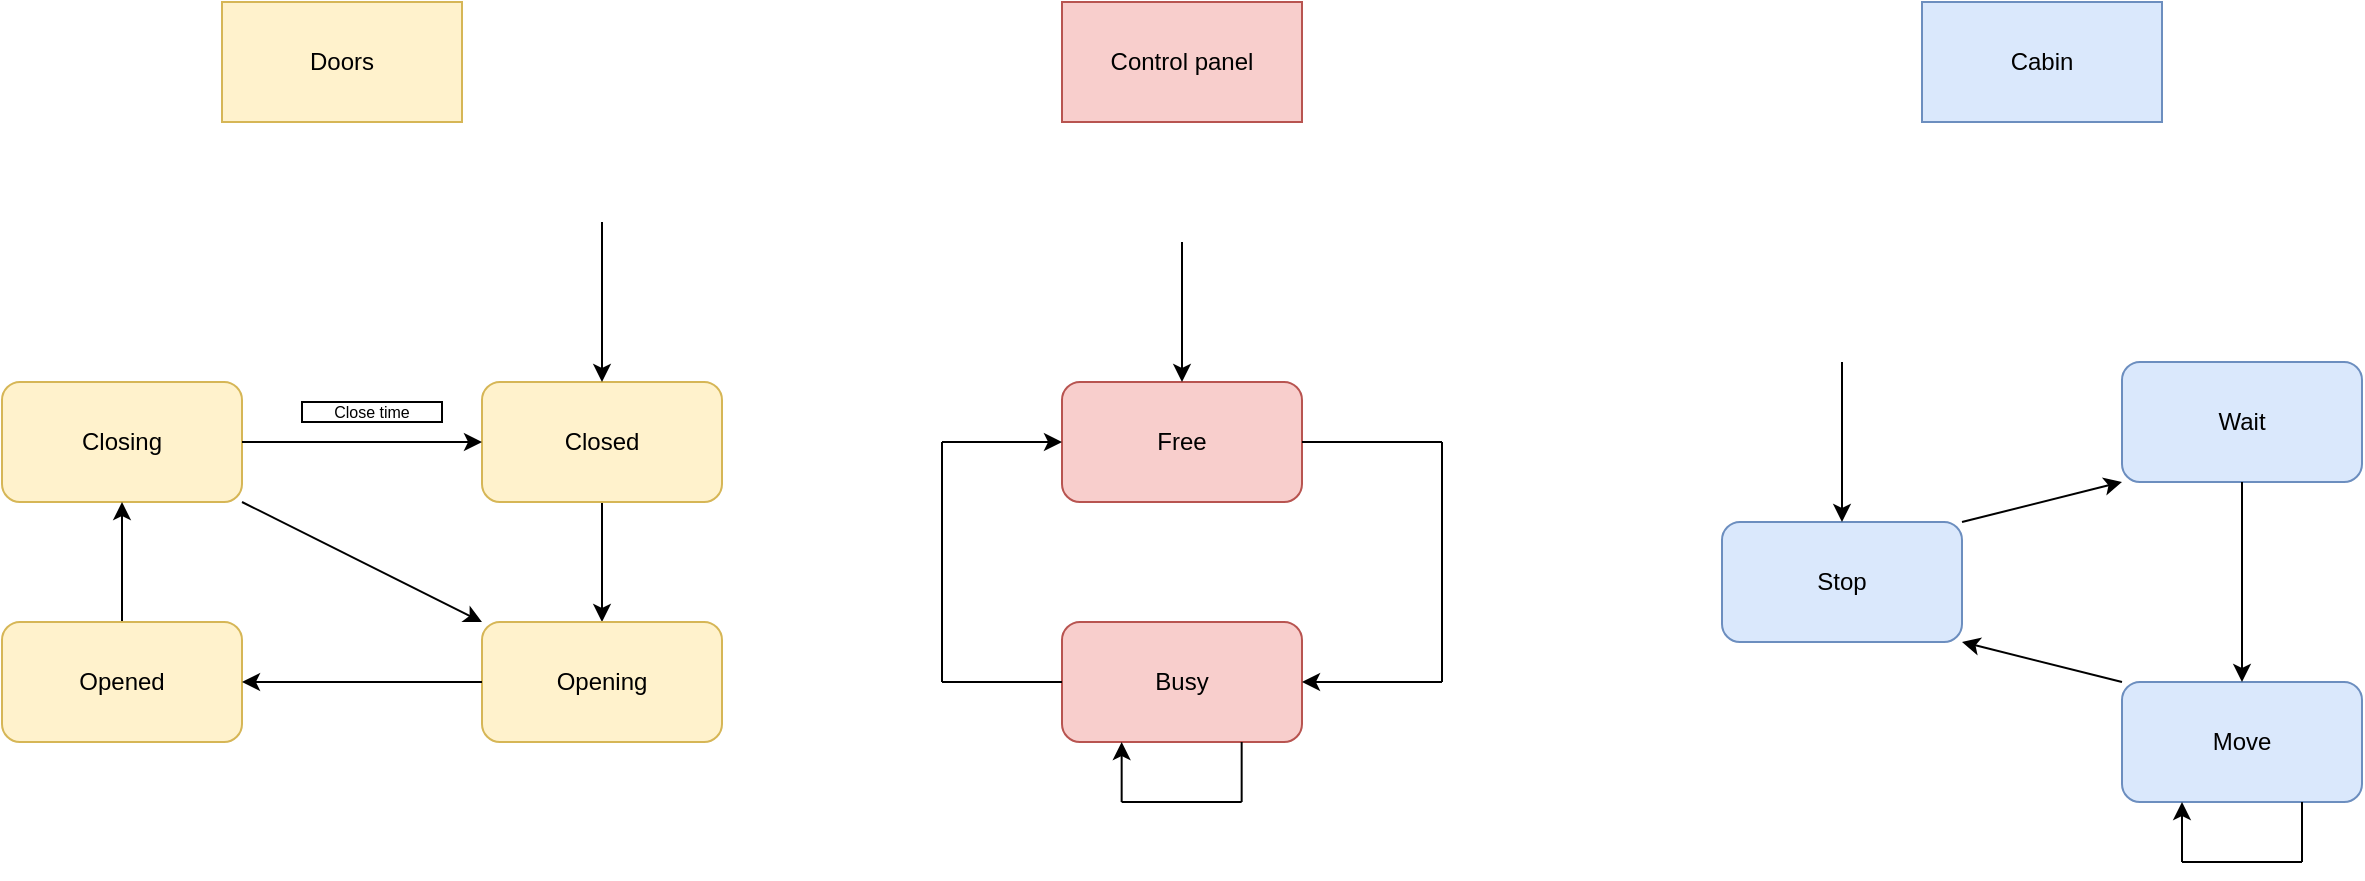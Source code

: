 <mxfile version="14.6.13" type="device"><diagram id="uR50BVNHS9KCbq3Rx2K3" name="Page-1"><mxGraphModel dx="1280" dy="818" grid="1" gridSize="10" guides="1" tooltips="1" connect="1" arrows="1" fold="1" page="1" pageScale="1" pageWidth="827" pageHeight="1169" math="0" shadow="0"><root><mxCell id="0"/><mxCell id="1" parent="0"/><mxCell id="VYMk_JnG8NWpzpE99tjq-1" value="Closing" style="rounded=1;whiteSpace=wrap;html=1;fillColor=#fff2cc;strokeColor=#d6b656;" parent="1" vertex="1"><mxGeometry x="120" y="450" width="120" height="60" as="geometry"/></mxCell><mxCell id="VYMk_JnG8NWpzpE99tjq-7" value="" style="edgeStyle=orthogonalEdgeStyle;rounded=0;orthogonalLoop=1;jettySize=auto;html=1;" parent="1" source="VYMk_JnG8NWpzpE99tjq-2" target="VYMk_JnG8NWpzpE99tjq-4" edge="1"><mxGeometry relative="1" as="geometry"/></mxCell><mxCell id="VYMk_JnG8NWpzpE99tjq-2" value="Closed" style="rounded=1;whiteSpace=wrap;html=1;fillColor=#fff2cc;strokeColor=#d6b656;" parent="1" vertex="1"><mxGeometry x="360" y="450" width="120" height="60" as="geometry"/></mxCell><mxCell id="VYMk_JnG8NWpzpE99tjq-9" value="" style="edgeStyle=orthogonalEdgeStyle;rounded=0;orthogonalLoop=1;jettySize=auto;html=1;" parent="1" source="VYMk_JnG8NWpzpE99tjq-3" target="VYMk_JnG8NWpzpE99tjq-1" edge="1"><mxGeometry relative="1" as="geometry"/></mxCell><mxCell id="VYMk_JnG8NWpzpE99tjq-3" value="Opened" style="rounded=1;whiteSpace=wrap;html=1;fillColor=#fff2cc;strokeColor=#d6b656;" parent="1" vertex="1"><mxGeometry x="120" y="570" width="120" height="60" as="geometry"/></mxCell><mxCell id="VYMk_JnG8NWpzpE99tjq-4" value="Opening" style="rounded=1;whiteSpace=wrap;html=1;fillColor=#fff2cc;strokeColor=#d6b656;" parent="1" vertex="1"><mxGeometry x="360" y="570" width="120" height="60" as="geometry"/></mxCell><mxCell id="VYMk_JnG8NWpzpE99tjq-5" value="" style="endArrow=classic;html=1;entryX=0;entryY=0.5;entryDx=0;entryDy=0;" parent="1" target="VYMk_JnG8NWpzpE99tjq-2" edge="1"><mxGeometry width="50" height="50" relative="1" as="geometry"><mxPoint x="240" y="480" as="sourcePoint"/><mxPoint x="290" y="430" as="targetPoint"/></mxGeometry></mxCell><mxCell id="VYMk_JnG8NWpzpE99tjq-8" value="" style="endArrow=classic;html=1;entryX=1;entryY=0.5;entryDx=0;entryDy=0;" parent="1" source="VYMk_JnG8NWpzpE99tjq-4" target="VYMk_JnG8NWpzpE99tjq-3" edge="1"><mxGeometry width="50" height="50" relative="1" as="geometry"><mxPoint x="280" y="770" as="sourcePoint"/><mxPoint x="330" y="720" as="targetPoint"/></mxGeometry></mxCell><mxCell id="VYMk_JnG8NWpzpE99tjq-10" value="" style="endArrow=classic;html=1;exitX=1;exitY=1;exitDx=0;exitDy=0;entryX=0;entryY=0;entryDx=0;entryDy=0;" parent="1" source="VYMk_JnG8NWpzpE99tjq-1" target="VYMk_JnG8NWpzpE99tjq-4" edge="1"><mxGeometry width="50" height="50" relative="1" as="geometry"><mxPoint x="280" y="570" as="sourcePoint"/><mxPoint x="330" y="520" as="targetPoint"/></mxGeometry></mxCell><mxCell id="VYMk_JnG8NWpzpE99tjq-11" value="" style="endArrow=classic;html=1;entryX=0.5;entryY=0;entryDx=0;entryDy=0;" parent="1" target="VYMk_JnG8NWpzpE99tjq-2" edge="1"><mxGeometry width="50" height="50" relative="1" as="geometry"><mxPoint x="420" y="370" as="sourcePoint"/><mxPoint x="440" y="360" as="targetPoint"/></mxGeometry></mxCell><mxCell id="VYMk_JnG8NWpzpE99tjq-12" value="Free" style="rounded=1;whiteSpace=wrap;html=1;fillColor=#f8cecc;strokeColor=#b85450;" parent="1" vertex="1"><mxGeometry x="650" y="450" width="120" height="60" as="geometry"/></mxCell><mxCell id="VYMk_JnG8NWpzpE99tjq-13" value="Busy" style="rounded=1;whiteSpace=wrap;html=1;fillColor=#f8cecc;strokeColor=#b85450;" parent="1" vertex="1"><mxGeometry x="650" y="570" width="120" height="60" as="geometry"/></mxCell><mxCell id="VYMk_JnG8NWpzpE99tjq-14" value="" style="endArrow=classic;html=1;entryX=0;entryY=0.5;entryDx=0;entryDy=0;" parent="1" target="VYMk_JnG8NWpzpE99tjq-12" edge="1"><mxGeometry width="50" height="50" relative="1" as="geometry"><mxPoint x="590" y="480" as="sourcePoint"/><mxPoint x="650" y="450" as="targetPoint"/></mxGeometry></mxCell><mxCell id="VYMk_JnG8NWpzpE99tjq-15" value="" style="endArrow=none;html=1;" parent="1" edge="1"><mxGeometry width="50" height="50" relative="1" as="geometry"><mxPoint x="590" y="600" as="sourcePoint"/><mxPoint x="590" y="480" as="targetPoint"/></mxGeometry></mxCell><mxCell id="VYMk_JnG8NWpzpE99tjq-16" value="" style="endArrow=none;html=1;exitX=0;exitY=0.5;exitDx=0;exitDy=0;" parent="1" source="VYMk_JnG8NWpzpE99tjq-13" edge="1"><mxGeometry width="50" height="50" relative="1" as="geometry"><mxPoint x="590" y="680" as="sourcePoint"/><mxPoint x="590" y="600" as="targetPoint"/></mxGeometry></mxCell><mxCell id="VYMk_JnG8NWpzpE99tjq-20" value="" style="endArrow=none;html=1;exitX=1;exitY=0.5;exitDx=0;exitDy=0;" parent="1" source="VYMk_JnG8NWpzpE99tjq-12" edge="1"><mxGeometry width="50" height="50" relative="1" as="geometry"><mxPoint x="810" y="510" as="sourcePoint"/><mxPoint x="840" y="480" as="targetPoint"/></mxGeometry></mxCell><mxCell id="VYMk_JnG8NWpzpE99tjq-21" value="" style="endArrow=none;html=1;" parent="1" edge="1"><mxGeometry width="50" height="50" relative="1" as="geometry"><mxPoint x="840" y="600" as="sourcePoint"/><mxPoint x="840" y="480" as="targetPoint"/></mxGeometry></mxCell><mxCell id="VYMk_JnG8NWpzpE99tjq-22" value="" style="endArrow=classic;html=1;entryX=1;entryY=0.5;entryDx=0;entryDy=0;" parent="1" target="VYMk_JnG8NWpzpE99tjq-13" edge="1"><mxGeometry width="50" height="50" relative="1" as="geometry"><mxPoint x="840" y="600" as="sourcePoint"/><mxPoint x="820" y="530" as="targetPoint"/></mxGeometry></mxCell><mxCell id="VYMk_JnG8NWpzpE99tjq-24" value="" style="endArrow=classic;html=1;entryX=0.5;entryY=0;entryDx=0;entryDy=0;" parent="1" target="VYMk_JnG8NWpzpE99tjq-12" edge="1"><mxGeometry width="50" height="50" relative="1" as="geometry"><mxPoint x="710" y="380" as="sourcePoint"/><mxPoint x="820" y="430" as="targetPoint"/></mxGeometry></mxCell><mxCell id="VYMk_JnG8NWpzpE99tjq-25" value="Stop" style="rounded=1;whiteSpace=wrap;html=1;fillColor=#dae8fc;strokeColor=#6c8ebf;" parent="1" vertex="1"><mxGeometry x="980" y="520" width="120" height="60" as="geometry"/></mxCell><mxCell id="VYMk_JnG8NWpzpE99tjq-26" value="Wait" style="rounded=1;whiteSpace=wrap;html=1;fillColor=#dae8fc;strokeColor=#6c8ebf;" parent="1" vertex="1"><mxGeometry x="1180" y="440" width="120" height="60" as="geometry"/></mxCell><mxCell id="VYMk_JnG8NWpzpE99tjq-27" value="Move" style="rounded=1;whiteSpace=wrap;html=1;fillColor=#dae8fc;strokeColor=#6c8ebf;" parent="1" vertex="1"><mxGeometry x="1180" y="600" width="120" height="60" as="geometry"/></mxCell><mxCell id="VYMk_JnG8NWpzpE99tjq-28" value="" style="endArrow=classic;html=1;exitX=1;exitY=0;exitDx=0;exitDy=0;entryX=0;entryY=1;entryDx=0;entryDy=0;" parent="1" source="VYMk_JnG8NWpzpE99tjq-25" target="VYMk_JnG8NWpzpE99tjq-26" edge="1"><mxGeometry width="50" height="50" relative="1" as="geometry"><mxPoint x="1110" y="490" as="sourcePoint"/><mxPoint x="1150" y="450" as="targetPoint"/></mxGeometry></mxCell><mxCell id="VYMk_JnG8NWpzpE99tjq-29" value="" style="endArrow=classic;html=1;exitX=0;exitY=0;exitDx=0;exitDy=0;entryX=1;entryY=1;entryDx=0;entryDy=0;" parent="1" source="VYMk_JnG8NWpzpE99tjq-27" target="VYMk_JnG8NWpzpE99tjq-25" edge="1"><mxGeometry width="50" height="50" relative="1" as="geometry"><mxPoint x="1030" y="690" as="sourcePoint"/><mxPoint x="1140" y="590" as="targetPoint"/></mxGeometry></mxCell><mxCell id="VYMk_JnG8NWpzpE99tjq-30" value="" style="endArrow=classic;html=1;exitX=0.5;exitY=1;exitDx=0;exitDy=0;entryX=0.5;entryY=0;entryDx=0;entryDy=0;" parent="1" source="VYMk_JnG8NWpzpE99tjq-26" target="VYMk_JnG8NWpzpE99tjq-27" edge="1"><mxGeometry width="50" height="50" relative="1" as="geometry"><mxPoint x="1000" y="710" as="sourcePoint"/><mxPoint x="1050" y="660" as="targetPoint"/></mxGeometry></mxCell><mxCell id="VYMk_JnG8NWpzpE99tjq-31" value="" style="endArrow=classic;html=1;entryX=0.25;entryY=1;entryDx=0;entryDy=0;" parent="1" target="VYMk_JnG8NWpzpE99tjq-27" edge="1"><mxGeometry width="50" height="50" relative="1" as="geometry"><mxPoint x="1210" y="690" as="sourcePoint"/><mxPoint x="1197" y="660" as="targetPoint"/><Array as="points"><mxPoint x="1210" y="680"/></Array></mxGeometry></mxCell><mxCell id="VYMk_JnG8NWpzpE99tjq-32" value="" style="endArrow=none;html=1;" parent="1" edge="1"><mxGeometry width="50" height="50" relative="1" as="geometry"><mxPoint x="1210" y="690" as="sourcePoint"/><mxPoint x="1270" y="690" as="targetPoint"/></mxGeometry></mxCell><mxCell id="VYMk_JnG8NWpzpE99tjq-33" value="" style="endArrow=none;html=1;entryX=0.75;entryY=1;entryDx=0;entryDy=0;" parent="1" target="VYMk_JnG8NWpzpE99tjq-27" edge="1"><mxGeometry width="50" height="50" relative="1" as="geometry"><mxPoint x="1270" y="690" as="sourcePoint"/><mxPoint x="1370" y="710" as="targetPoint"/></mxGeometry></mxCell><mxCell id="VYMk_JnG8NWpzpE99tjq-34" value="" style="endArrow=classic;html=1;entryX=0.5;entryY=0;entryDx=0;entryDy=0;" parent="1" target="VYMk_JnG8NWpzpE99tjq-25" edge="1"><mxGeometry width="50" height="50" relative="1" as="geometry"><mxPoint x="1040" y="440" as="sourcePoint"/><mxPoint x="1090" y="350" as="targetPoint"/></mxGeometry></mxCell><mxCell id="VYMk_JnG8NWpzpE99tjq-35" value="Doors" style="rounded=0;whiteSpace=wrap;html=1;fillColor=#fff2cc;strokeColor=#d6b656;" parent="1" vertex="1"><mxGeometry x="230" y="260" width="120" height="60" as="geometry"/></mxCell><mxCell id="VYMk_JnG8NWpzpE99tjq-36" value="Control panel" style="rounded=0;whiteSpace=wrap;html=1;fillColor=#f8cecc;strokeColor=#b85450;" parent="1" vertex="1"><mxGeometry x="650" y="260" width="120" height="60" as="geometry"/></mxCell><mxCell id="VYMk_JnG8NWpzpE99tjq-37" value="Cabin" style="rounded=0;whiteSpace=wrap;html=1;fillColor=#dae8fc;strokeColor=#6c8ebf;" parent="1" vertex="1"><mxGeometry x="1080" y="260" width="120" height="60" as="geometry"/></mxCell><mxCell id="VYMk_JnG8NWpzpE99tjq-38" value="Close time" style="rounded=0;whiteSpace=wrap;html=1;fontSize=8;" parent="1" vertex="1"><mxGeometry x="270" y="460" width="70" height="10" as="geometry"/></mxCell><mxCell id="I5U_4DZUw0pBT5b9lnZw-1" value="" style="endArrow=classic;html=1;entryX=0.25;entryY=1;entryDx=0;entryDy=0;" edge="1" parent="1"><mxGeometry width="50" height="50" relative="1" as="geometry"><mxPoint x="679.83" y="660" as="sourcePoint"/><mxPoint x="679.83" y="630" as="targetPoint"/><Array as="points"><mxPoint x="679.83" y="650"/></Array></mxGeometry></mxCell><mxCell id="I5U_4DZUw0pBT5b9lnZw-4" value="" style="endArrow=none;html=1;" edge="1" parent="1"><mxGeometry width="50" height="50" relative="1" as="geometry"><mxPoint x="679.83" y="660" as="sourcePoint"/><mxPoint x="739.83" y="660" as="targetPoint"/></mxGeometry></mxCell><mxCell id="I5U_4DZUw0pBT5b9lnZw-5" value="" style="endArrow=none;html=1;entryX=0.75;entryY=1;entryDx=0;entryDy=0;" edge="1" parent="1"><mxGeometry width="50" height="50" relative="1" as="geometry"><mxPoint x="739.83" y="660" as="sourcePoint"/><mxPoint x="739.83" y="630" as="targetPoint"/></mxGeometry></mxCell></root></mxGraphModel></diagram></mxfile>